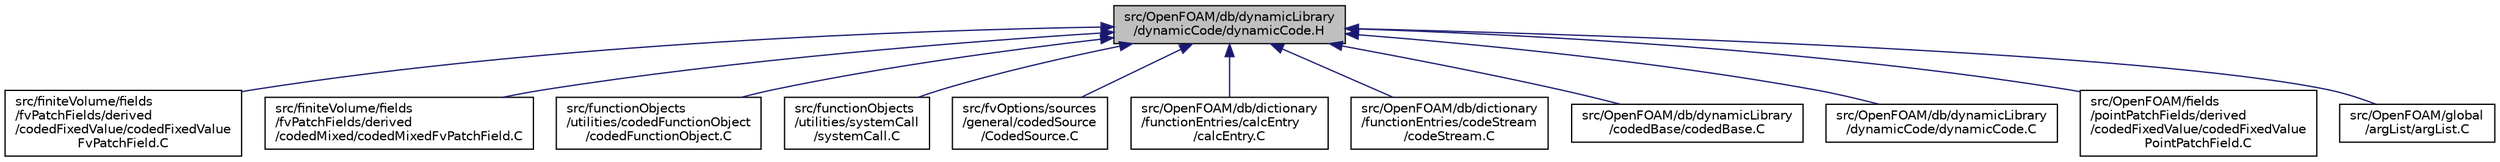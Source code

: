 digraph "src/OpenFOAM/db/dynamicLibrary/dynamicCode/dynamicCode.H"
{
  bgcolor="transparent";
  edge [fontname="Helvetica",fontsize="10",labelfontname="Helvetica",labelfontsize="10"];
  node [fontname="Helvetica",fontsize="10",shape=record];
  Node77 [label="src/OpenFOAM/db/dynamicLibrary\l/dynamicCode/dynamicCode.H",height=0.2,width=0.4,color="black", fillcolor="grey75", style="filled", fontcolor="black"];
  Node77 -> Node78 [dir="back",color="midnightblue",fontsize="10",style="solid",fontname="Helvetica"];
  Node78 [label="src/finiteVolume/fields\l/fvPatchFields/derived\l/codedFixedValue/codedFixedValue\lFvPatchField.C",height=0.2,width=0.4,color="black",URL="$a01922.html"];
  Node77 -> Node79 [dir="back",color="midnightblue",fontsize="10",style="solid",fontname="Helvetica"];
  Node79 [label="src/finiteVolume/fields\l/fvPatchFields/derived\l/codedMixed/codedMixedFvPatchField.C",height=0.2,width=0.4,color="black",URL="$a01937.html"];
  Node77 -> Node80 [dir="back",color="midnightblue",fontsize="10",style="solid",fontname="Helvetica"];
  Node80 [label="src/functionObjects\l/utilities/codedFunctionObject\l/codedFunctionObject.C",height=0.2,width=0.4,color="black",URL="$a04943.html"];
  Node77 -> Node81 [dir="back",color="midnightblue",fontsize="10",style="solid",fontname="Helvetica"];
  Node81 [label="src/functionObjects\l/utilities/systemCall\l/systemCall.C",height=0.2,width=0.4,color="black",URL="$a04973.html"];
  Node77 -> Node82 [dir="back",color="midnightblue",fontsize="10",style="solid",fontname="Helvetica"];
  Node82 [label="src/fvOptions/sources\l/general/codedSource\l/CodedSource.C",height=0.2,width=0.4,color="black",URL="$a05432.html"];
  Node77 -> Node83 [dir="back",color="midnightblue",fontsize="10",style="solid",fontname="Helvetica"];
  Node83 [label="src/OpenFOAM/db/dictionary\l/functionEntries/calcEntry\l/calcEntry.C",height=0.2,width=0.4,color="black",URL="$a09533.html"];
  Node77 -> Node84 [dir="back",color="midnightblue",fontsize="10",style="solid",fontname="Helvetica"];
  Node84 [label="src/OpenFOAM/db/dictionary\l/functionEntries/codeStream\l/codeStream.C",height=0.2,width=0.4,color="black",URL="$a09539.html"];
  Node77 -> Node85 [dir="back",color="midnightblue",fontsize="10",style="solid",fontname="Helvetica"];
  Node85 [label="src/OpenFOAM/db/dynamicLibrary\l/codedBase/codedBase.C",height=0.2,width=0.4,color="black",URL="$a09599.html"];
  Node77 -> Node86 [dir="back",color="midnightblue",fontsize="10",style="solid",fontname="Helvetica"];
  Node86 [label="src/OpenFOAM/db/dynamicLibrary\l/dynamicCode/dynamicCode.C",height=0.2,width=0.4,color="black",URL="$a09614.html"];
  Node77 -> Node87 [dir="back",color="midnightblue",fontsize="10",style="solid",fontname="Helvetica"];
  Node87 [label="src/OpenFOAM/fields\l/pointPatchFields/derived\l/codedFixedValue/codedFixedValue\lPointPatchField.C",height=0.2,width=0.4,color="black",URL="$a10787.html"];
  Node77 -> Node88 [dir="back",color="midnightblue",fontsize="10",style="solid",fontname="Helvetica"];
  Node88 [label="src/OpenFOAM/global\l/argList/argList.C",height=0.2,width=0.4,color="black",URL="$a10904.html"];
}
